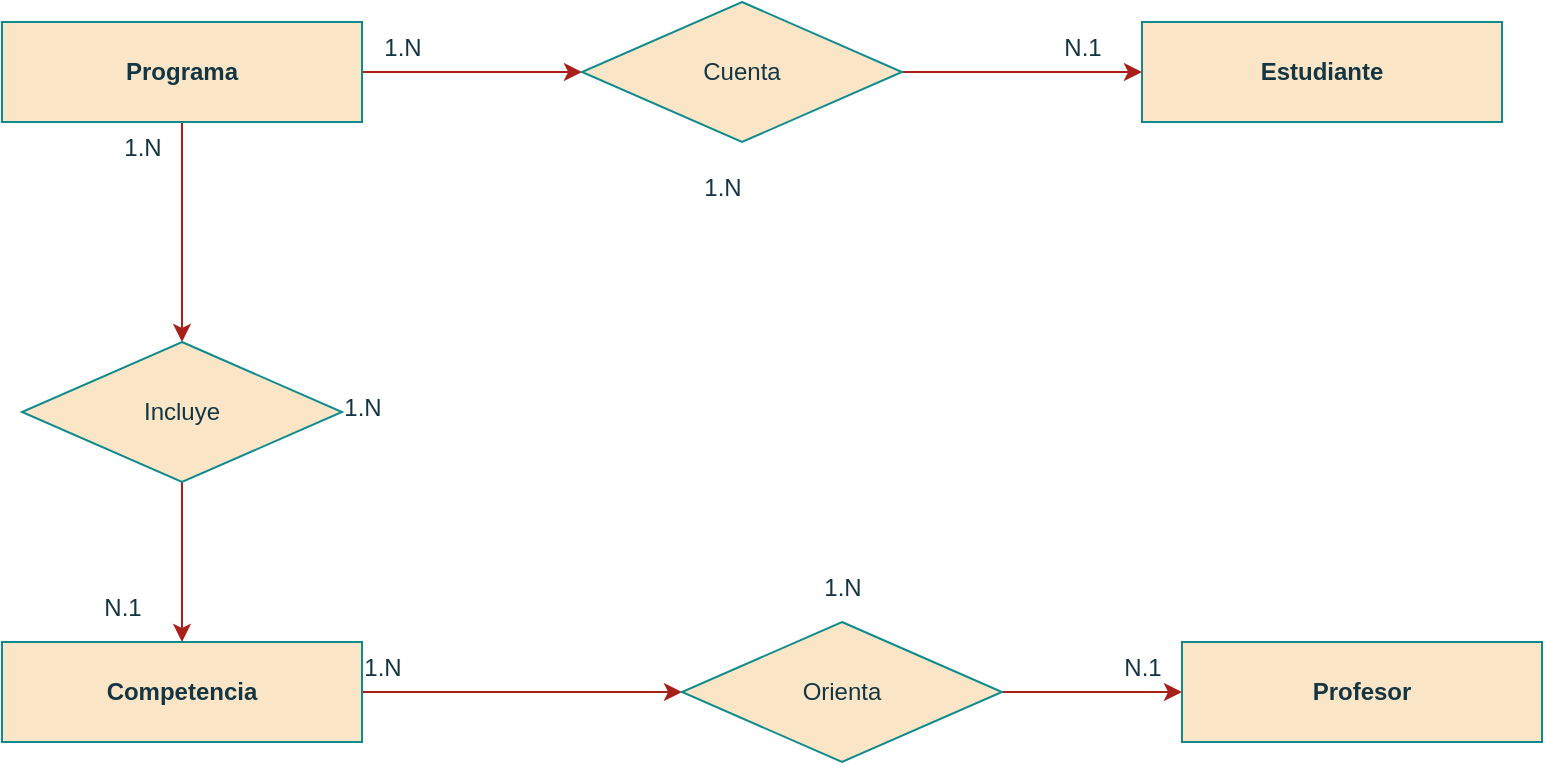 <mxfile version="26.0.16">
  <diagram name="Página-1" id="muNhL6f1HXaHlhQvyClO">
    <mxGraphModel dx="1592" dy="407" grid="1" gridSize="10" guides="1" tooltips="1" connect="1" arrows="1" fold="1" page="1" pageScale="1" pageWidth="827" pageHeight="1169" math="0" shadow="0">
      <root>
        <mxCell id="0" />
        <mxCell id="1" parent="0" />
        <mxCell id="JZUqMVkNNJxN4NacqDDE-9" style="edgeStyle=orthogonalEdgeStyle;rounded=0;orthogonalLoop=1;jettySize=auto;html=1;exitX=1;exitY=0.5;exitDx=0;exitDy=0;entryX=0;entryY=0.5;entryDx=0;entryDy=0;labelBackgroundColor=none;strokeColor=#A8201A;fontColor=default;" edge="1" parent="1" source="JZUqMVkNNJxN4NacqDDE-1" target="JZUqMVkNNJxN4NacqDDE-7">
          <mxGeometry relative="1" as="geometry" />
        </mxCell>
        <mxCell id="JZUqMVkNNJxN4NacqDDE-12" style="edgeStyle=orthogonalEdgeStyle;rounded=0;orthogonalLoop=1;jettySize=auto;html=1;exitX=0.5;exitY=1;exitDx=0;exitDy=0;entryX=0.5;entryY=0;entryDx=0;entryDy=0;labelBackgroundColor=none;strokeColor=#A8201A;fontColor=default;" edge="1" parent="1" source="JZUqMVkNNJxN4NacqDDE-1" target="JZUqMVkNNJxN4NacqDDE-6">
          <mxGeometry relative="1" as="geometry" />
        </mxCell>
        <mxCell id="JZUqMVkNNJxN4NacqDDE-1" value="&lt;b&gt;Programa&lt;/b&gt;" style="rounded=0;whiteSpace=wrap;html=1;labelBackgroundColor=none;fillColor=#FAE5C7;strokeColor=#0F8B8D;fontColor=#143642;" vertex="1" parent="1">
          <mxGeometry x="-90" y="110" width="180" height="50" as="geometry" />
        </mxCell>
        <mxCell id="JZUqMVkNNJxN4NacqDDE-2" value="&lt;b&gt;Profesor&lt;/b&gt;" style="rounded=0;whiteSpace=wrap;html=1;labelBackgroundColor=none;fillColor=#FAE5C7;strokeColor=#0F8B8D;fontColor=#143642;" vertex="1" parent="1">
          <mxGeometry x="500" y="420" width="180" height="50" as="geometry" />
        </mxCell>
        <mxCell id="JZUqMVkNNJxN4NacqDDE-14" style="edgeStyle=orthogonalEdgeStyle;rounded=0;orthogonalLoop=1;jettySize=auto;html=1;exitX=1;exitY=0.5;exitDx=0;exitDy=0;entryX=0;entryY=0.5;entryDx=0;entryDy=0;labelBackgroundColor=none;strokeColor=#A8201A;fontColor=default;" edge="1" parent="1" source="JZUqMVkNNJxN4NacqDDE-3" target="JZUqMVkNNJxN4NacqDDE-8">
          <mxGeometry relative="1" as="geometry" />
        </mxCell>
        <mxCell id="JZUqMVkNNJxN4NacqDDE-3" value="&lt;b&gt;Competencia&lt;/b&gt;" style="rounded=0;whiteSpace=wrap;html=1;labelBackgroundColor=none;fillColor=#FAE5C7;strokeColor=#0F8B8D;fontColor=#143642;" vertex="1" parent="1">
          <mxGeometry x="-90" y="420" width="180" height="50" as="geometry" />
        </mxCell>
        <mxCell id="JZUqMVkNNJxN4NacqDDE-4" value="&lt;b&gt;Estudiante&lt;/b&gt;" style="rounded=0;whiteSpace=wrap;html=1;labelBackgroundColor=none;fillColor=#FAE5C7;strokeColor=#0F8B8D;fontColor=#143642;" vertex="1" parent="1">
          <mxGeometry x="480" y="110" width="180" height="50" as="geometry" />
        </mxCell>
        <mxCell id="JZUqMVkNNJxN4NacqDDE-13" style="edgeStyle=orthogonalEdgeStyle;rounded=0;orthogonalLoop=1;jettySize=auto;html=1;exitX=0.5;exitY=1;exitDx=0;exitDy=0;labelBackgroundColor=none;strokeColor=#A8201A;fontColor=default;" edge="1" parent="1" source="JZUqMVkNNJxN4NacqDDE-6" target="JZUqMVkNNJxN4NacqDDE-3">
          <mxGeometry relative="1" as="geometry" />
        </mxCell>
        <mxCell id="JZUqMVkNNJxN4NacqDDE-6" value="Incluye" style="rhombus;whiteSpace=wrap;html=1;labelBackgroundColor=none;fillColor=#FAE5C7;strokeColor=#0F8B8D;fontColor=#143642;" vertex="1" parent="1">
          <mxGeometry x="-80" y="270" width="160" height="70" as="geometry" />
        </mxCell>
        <mxCell id="JZUqMVkNNJxN4NacqDDE-10" style="edgeStyle=orthogonalEdgeStyle;rounded=0;orthogonalLoop=1;jettySize=auto;html=1;exitX=1;exitY=0.5;exitDx=0;exitDy=0;entryX=0;entryY=0.5;entryDx=0;entryDy=0;labelBackgroundColor=none;strokeColor=#A8201A;fontColor=default;" edge="1" parent="1" source="JZUqMVkNNJxN4NacqDDE-7" target="JZUqMVkNNJxN4NacqDDE-4">
          <mxGeometry relative="1" as="geometry" />
        </mxCell>
        <mxCell id="JZUqMVkNNJxN4NacqDDE-7" value="Cuenta" style="rhombus;whiteSpace=wrap;html=1;labelBackgroundColor=none;fillColor=#FAE5C7;strokeColor=#0F8B8D;fontColor=#143642;" vertex="1" parent="1">
          <mxGeometry x="200" y="100" width="160" height="70" as="geometry" />
        </mxCell>
        <mxCell id="JZUqMVkNNJxN4NacqDDE-15" style="edgeStyle=orthogonalEdgeStyle;rounded=0;orthogonalLoop=1;jettySize=auto;html=1;exitX=1;exitY=0.5;exitDx=0;exitDy=0;entryX=0;entryY=0.5;entryDx=0;entryDy=0;labelBackgroundColor=none;strokeColor=#A8201A;fontColor=default;" edge="1" parent="1" source="JZUqMVkNNJxN4NacqDDE-8" target="JZUqMVkNNJxN4NacqDDE-2">
          <mxGeometry relative="1" as="geometry" />
        </mxCell>
        <mxCell id="JZUqMVkNNJxN4NacqDDE-8" value="Orienta" style="rhombus;whiteSpace=wrap;html=1;labelBackgroundColor=none;fillColor=#FAE5C7;strokeColor=#0F8B8D;fontColor=#143642;" vertex="1" parent="1">
          <mxGeometry x="250" y="410" width="160" height="70" as="geometry" />
        </mxCell>
        <mxCell id="JZUqMVkNNJxN4NacqDDE-16" value="1.N" style="text;html=1;align=center;verticalAlign=middle;resizable=0;points=[];autosize=1;strokeColor=none;fillColor=none;labelBackgroundColor=none;fontColor=#143642;" vertex="1" parent="1">
          <mxGeometry x="90" y="108" width="40" height="30" as="geometry" />
        </mxCell>
        <mxCell id="JZUqMVkNNJxN4NacqDDE-17" value="N.1" style="text;html=1;align=center;verticalAlign=middle;resizable=0;points=[];autosize=1;strokeColor=none;fillColor=none;labelBackgroundColor=none;fontColor=#143642;" vertex="1" parent="1">
          <mxGeometry x="430" y="108" width="40" height="30" as="geometry" />
        </mxCell>
        <mxCell id="JZUqMVkNNJxN4NacqDDE-18" value="1.N" style="text;html=1;align=center;verticalAlign=middle;resizable=0;points=[];autosize=1;strokeColor=none;fillColor=none;labelBackgroundColor=none;fontColor=#143642;" vertex="1" parent="1">
          <mxGeometry x="-40" y="158" width="40" height="30" as="geometry" />
        </mxCell>
        <mxCell id="JZUqMVkNNJxN4NacqDDE-19" value="N.1" style="text;html=1;align=center;verticalAlign=middle;resizable=0;points=[];autosize=1;strokeColor=none;fillColor=none;labelBackgroundColor=none;fontColor=#143642;" vertex="1" parent="1">
          <mxGeometry x="-50" y="388" width="40" height="30" as="geometry" />
        </mxCell>
        <mxCell id="JZUqMVkNNJxN4NacqDDE-20" value="1.N" style="text;html=1;align=center;verticalAlign=middle;resizable=0;points=[];autosize=1;strokeColor=none;fillColor=none;labelBackgroundColor=none;fontColor=#143642;" vertex="1" parent="1">
          <mxGeometry x="80" y="418" width="40" height="30" as="geometry" />
        </mxCell>
        <mxCell id="JZUqMVkNNJxN4NacqDDE-21" value="N.1" style="text;html=1;align=center;verticalAlign=middle;resizable=0;points=[];autosize=1;strokeColor=none;fillColor=none;labelBackgroundColor=none;fontColor=#143642;" vertex="1" parent="1">
          <mxGeometry x="460" y="418" width="40" height="30" as="geometry" />
        </mxCell>
        <mxCell id="JZUqMVkNNJxN4NacqDDE-22" value="1.N" style="text;html=1;align=center;verticalAlign=middle;resizable=0;points=[];autosize=1;strokeColor=none;fillColor=none;fontColor=#143642;labelBackgroundColor=none;" vertex="1" parent="1">
          <mxGeometry x="250" y="178" width="40" height="30" as="geometry" />
        </mxCell>
        <mxCell id="JZUqMVkNNJxN4NacqDDE-24" value="1.N" style="text;html=1;align=center;verticalAlign=middle;resizable=0;points=[];autosize=1;strokeColor=none;fillColor=none;fontColor=#143642;" vertex="1" parent="1">
          <mxGeometry x="70" y="288" width="40" height="30" as="geometry" />
        </mxCell>
        <mxCell id="JZUqMVkNNJxN4NacqDDE-25" value="1.N" style="text;html=1;align=center;verticalAlign=middle;resizable=0;points=[];autosize=1;strokeColor=none;fillColor=none;fontColor=#143642;" vertex="1" parent="1">
          <mxGeometry x="310" y="378" width="40" height="30" as="geometry" />
        </mxCell>
      </root>
    </mxGraphModel>
  </diagram>
</mxfile>
